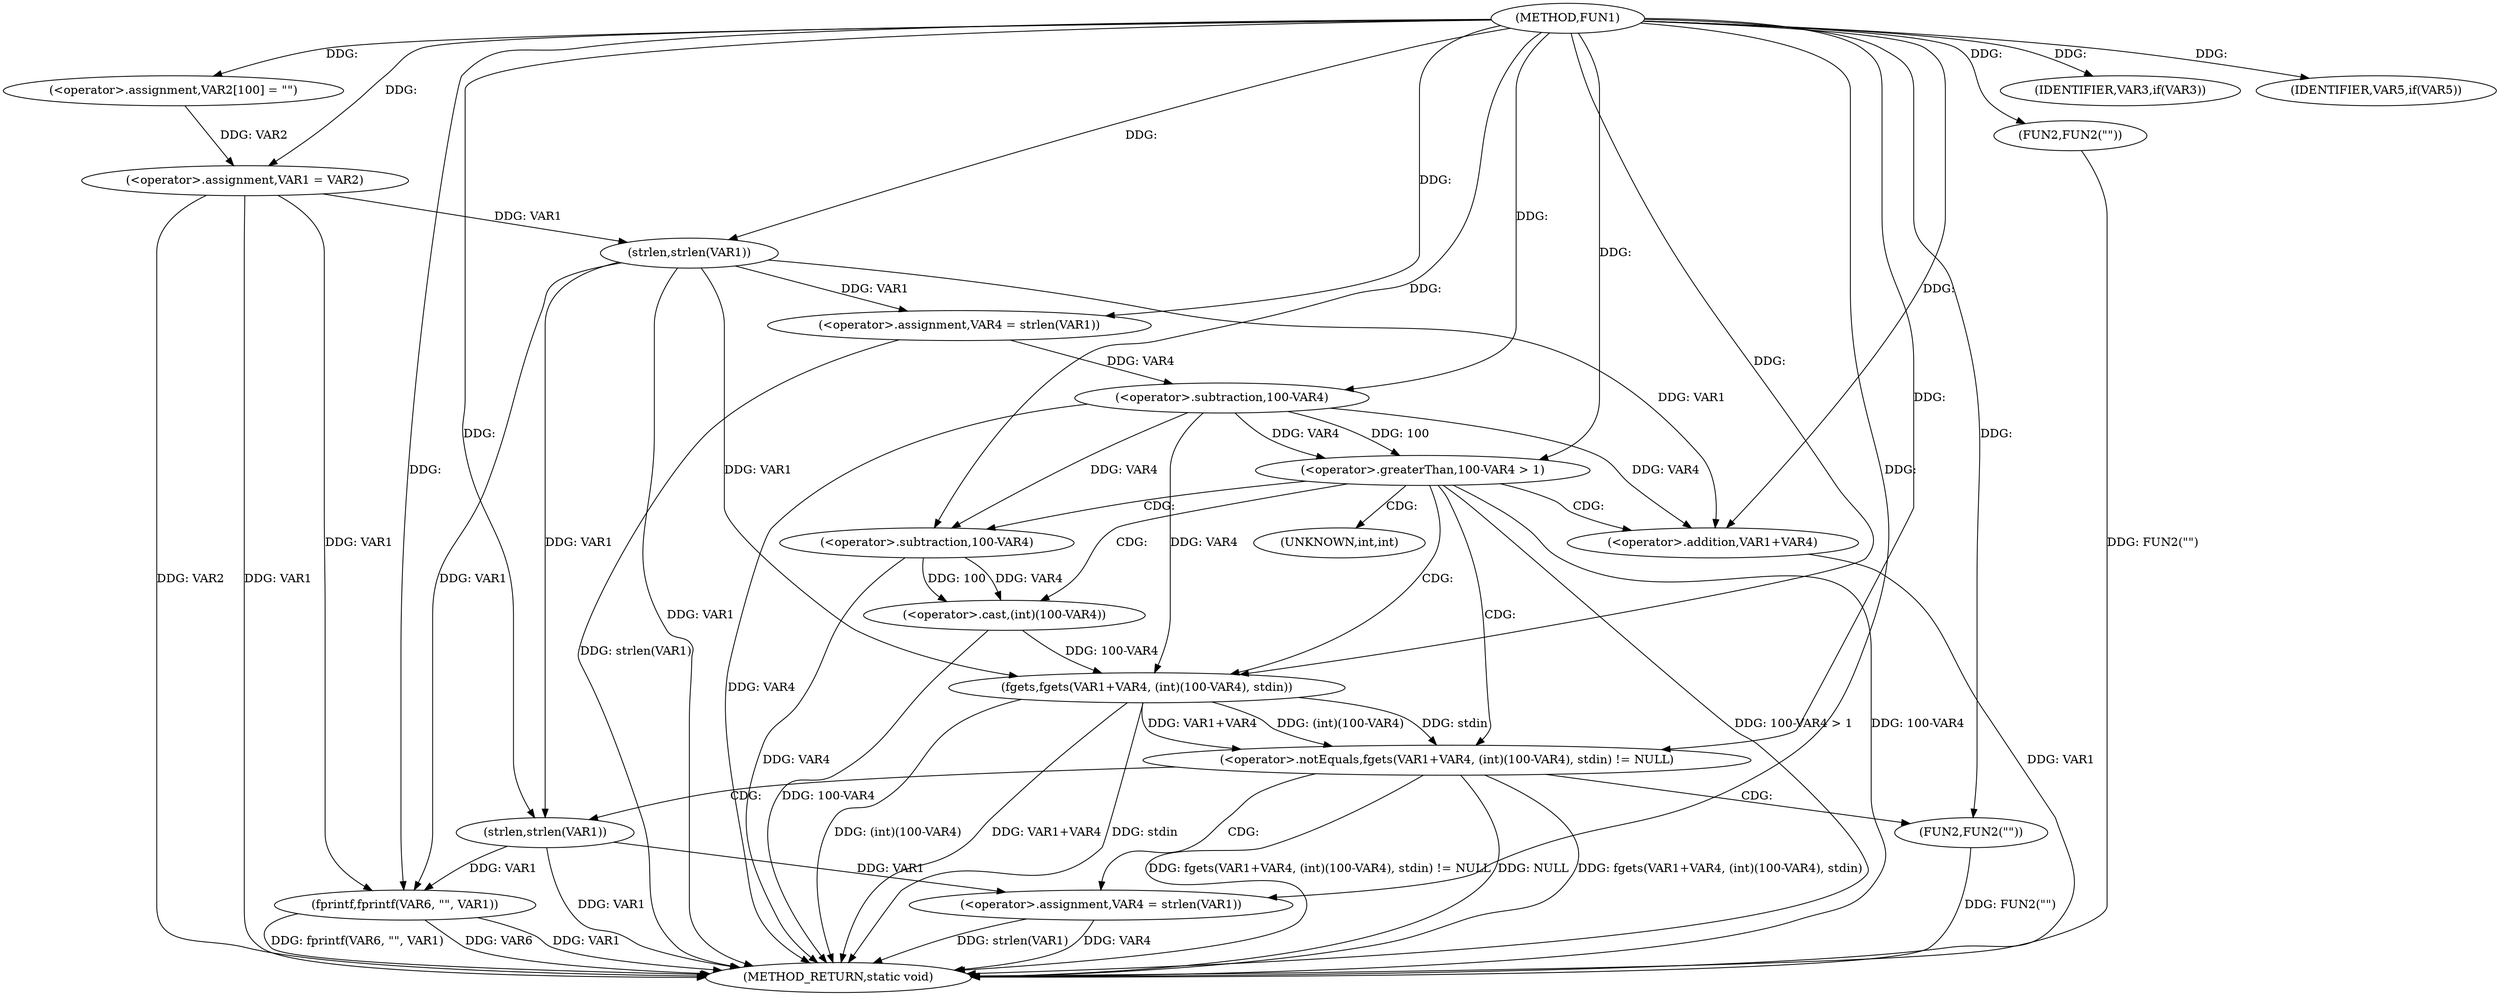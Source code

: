 digraph FUN1 {  
"1000100" [label = "(METHOD,FUN1)" ]
"1000160" [label = "(METHOD_RETURN,static void)" ]
"1000104" [label = "(<operator>.assignment,VAR2[100] = \"\")" ]
"1000107" [label = "(<operator>.assignment,VAR1 = VAR2)" ]
"1000111" [label = "(IDENTIFIER,VAR3,if(VAR3))" ]
"1000115" [label = "(<operator>.assignment,VAR4 = strlen(VAR1))" ]
"1000117" [label = "(strlen,strlen(VAR1))" ]
"1000120" [label = "(<operator>.greaterThan,100-VAR4 > 1)" ]
"1000121" [label = "(<operator>.subtraction,100-VAR4)" ]
"1000127" [label = "(<operator>.notEquals,fgets(VAR1+VAR4, (int)(100-VAR4), stdin) != NULL)" ]
"1000128" [label = "(fgets,fgets(VAR1+VAR4, (int)(100-VAR4), stdin))" ]
"1000129" [label = "(<operator>.addition,VAR1+VAR4)" ]
"1000132" [label = "(<operator>.cast,(int)(100-VAR4))" ]
"1000134" [label = "(<operator>.subtraction,100-VAR4)" ]
"1000140" [label = "(<operator>.assignment,VAR4 = strlen(VAR1))" ]
"1000142" [label = "(strlen,strlen(VAR1))" ]
"1000147" [label = "(FUN2,FUN2(\"\"))" ]
"1000150" [label = "(IDENTIFIER,VAR5,if(VAR5))" ]
"1000152" [label = "(FUN2,FUN2(\"\"))" ]
"1000156" [label = "(fprintf,fprintf(VAR6, \"\", VAR1))" ]
"1000133" [label = "(UNKNOWN,int,int)" ]
  "1000129" -> "1000160"  [ label = "DDG: VAR1"] 
  "1000140" -> "1000160"  [ label = "DDG: strlen(VAR1)"] 
  "1000107" -> "1000160"  [ label = "DDG: VAR1"] 
  "1000156" -> "1000160"  [ label = "DDG: VAR6"] 
  "1000127" -> "1000160"  [ label = "DDG: fgets(VAR1+VAR4, (int)(100-VAR4), stdin) != NULL"] 
  "1000117" -> "1000160"  [ label = "DDG: VAR1"] 
  "1000120" -> "1000160"  [ label = "DDG: 100-VAR4 > 1"] 
  "1000147" -> "1000160"  [ label = "DDG: FUN2(\"\")"] 
  "1000156" -> "1000160"  [ label = "DDG: VAR1"] 
  "1000115" -> "1000160"  [ label = "DDG: strlen(VAR1)"] 
  "1000121" -> "1000160"  [ label = "DDG: VAR4"] 
  "1000128" -> "1000160"  [ label = "DDG: (int)(100-VAR4)"] 
  "1000140" -> "1000160"  [ label = "DDG: VAR4"] 
  "1000152" -> "1000160"  [ label = "DDG: FUN2(\"\")"] 
  "1000128" -> "1000160"  [ label = "DDG: VAR1+VAR4"] 
  "1000132" -> "1000160"  [ label = "DDG: 100-VAR4"] 
  "1000120" -> "1000160"  [ label = "DDG: 100-VAR4"] 
  "1000142" -> "1000160"  [ label = "DDG: VAR1"] 
  "1000134" -> "1000160"  [ label = "DDG: VAR4"] 
  "1000127" -> "1000160"  [ label = "DDG: NULL"] 
  "1000127" -> "1000160"  [ label = "DDG: fgets(VAR1+VAR4, (int)(100-VAR4), stdin)"] 
  "1000156" -> "1000160"  [ label = "DDG: fprintf(VAR6, \"\", VAR1)"] 
  "1000128" -> "1000160"  [ label = "DDG: stdin"] 
  "1000107" -> "1000160"  [ label = "DDG: VAR2"] 
  "1000100" -> "1000104"  [ label = "DDG: "] 
  "1000104" -> "1000107"  [ label = "DDG: VAR2"] 
  "1000100" -> "1000107"  [ label = "DDG: "] 
  "1000100" -> "1000111"  [ label = "DDG: "] 
  "1000117" -> "1000115"  [ label = "DDG: VAR1"] 
  "1000100" -> "1000115"  [ label = "DDG: "] 
  "1000107" -> "1000117"  [ label = "DDG: VAR1"] 
  "1000100" -> "1000117"  [ label = "DDG: "] 
  "1000121" -> "1000120"  [ label = "DDG: 100"] 
  "1000121" -> "1000120"  [ label = "DDG: VAR4"] 
  "1000100" -> "1000121"  [ label = "DDG: "] 
  "1000115" -> "1000121"  [ label = "DDG: VAR4"] 
  "1000100" -> "1000120"  [ label = "DDG: "] 
  "1000128" -> "1000127"  [ label = "DDG: VAR1+VAR4"] 
  "1000128" -> "1000127"  [ label = "DDG: (int)(100-VAR4)"] 
  "1000128" -> "1000127"  [ label = "DDG: stdin"] 
  "1000117" -> "1000128"  [ label = "DDG: VAR1"] 
  "1000100" -> "1000128"  [ label = "DDG: "] 
  "1000121" -> "1000128"  [ label = "DDG: VAR4"] 
  "1000117" -> "1000129"  [ label = "DDG: VAR1"] 
  "1000100" -> "1000129"  [ label = "DDG: "] 
  "1000121" -> "1000129"  [ label = "DDG: VAR4"] 
  "1000132" -> "1000128"  [ label = "DDG: 100-VAR4"] 
  "1000134" -> "1000132"  [ label = "DDG: 100"] 
  "1000134" -> "1000132"  [ label = "DDG: VAR4"] 
  "1000100" -> "1000134"  [ label = "DDG: "] 
  "1000121" -> "1000134"  [ label = "DDG: VAR4"] 
  "1000100" -> "1000127"  [ label = "DDG: "] 
  "1000142" -> "1000140"  [ label = "DDG: VAR1"] 
  "1000100" -> "1000140"  [ label = "DDG: "] 
  "1000100" -> "1000142"  [ label = "DDG: "] 
  "1000117" -> "1000142"  [ label = "DDG: VAR1"] 
  "1000100" -> "1000147"  [ label = "DDG: "] 
  "1000100" -> "1000150"  [ label = "DDG: "] 
  "1000100" -> "1000152"  [ label = "DDG: "] 
  "1000100" -> "1000156"  [ label = "DDG: "] 
  "1000107" -> "1000156"  [ label = "DDG: VAR1"] 
  "1000117" -> "1000156"  [ label = "DDG: VAR1"] 
  "1000142" -> "1000156"  [ label = "DDG: VAR1"] 
  "1000120" -> "1000127"  [ label = "CDG: "] 
  "1000120" -> "1000132"  [ label = "CDG: "] 
  "1000120" -> "1000128"  [ label = "CDG: "] 
  "1000120" -> "1000129"  [ label = "CDG: "] 
  "1000120" -> "1000133"  [ label = "CDG: "] 
  "1000120" -> "1000134"  [ label = "CDG: "] 
  "1000127" -> "1000142"  [ label = "CDG: "] 
  "1000127" -> "1000147"  [ label = "CDG: "] 
  "1000127" -> "1000140"  [ label = "CDG: "] 
}
